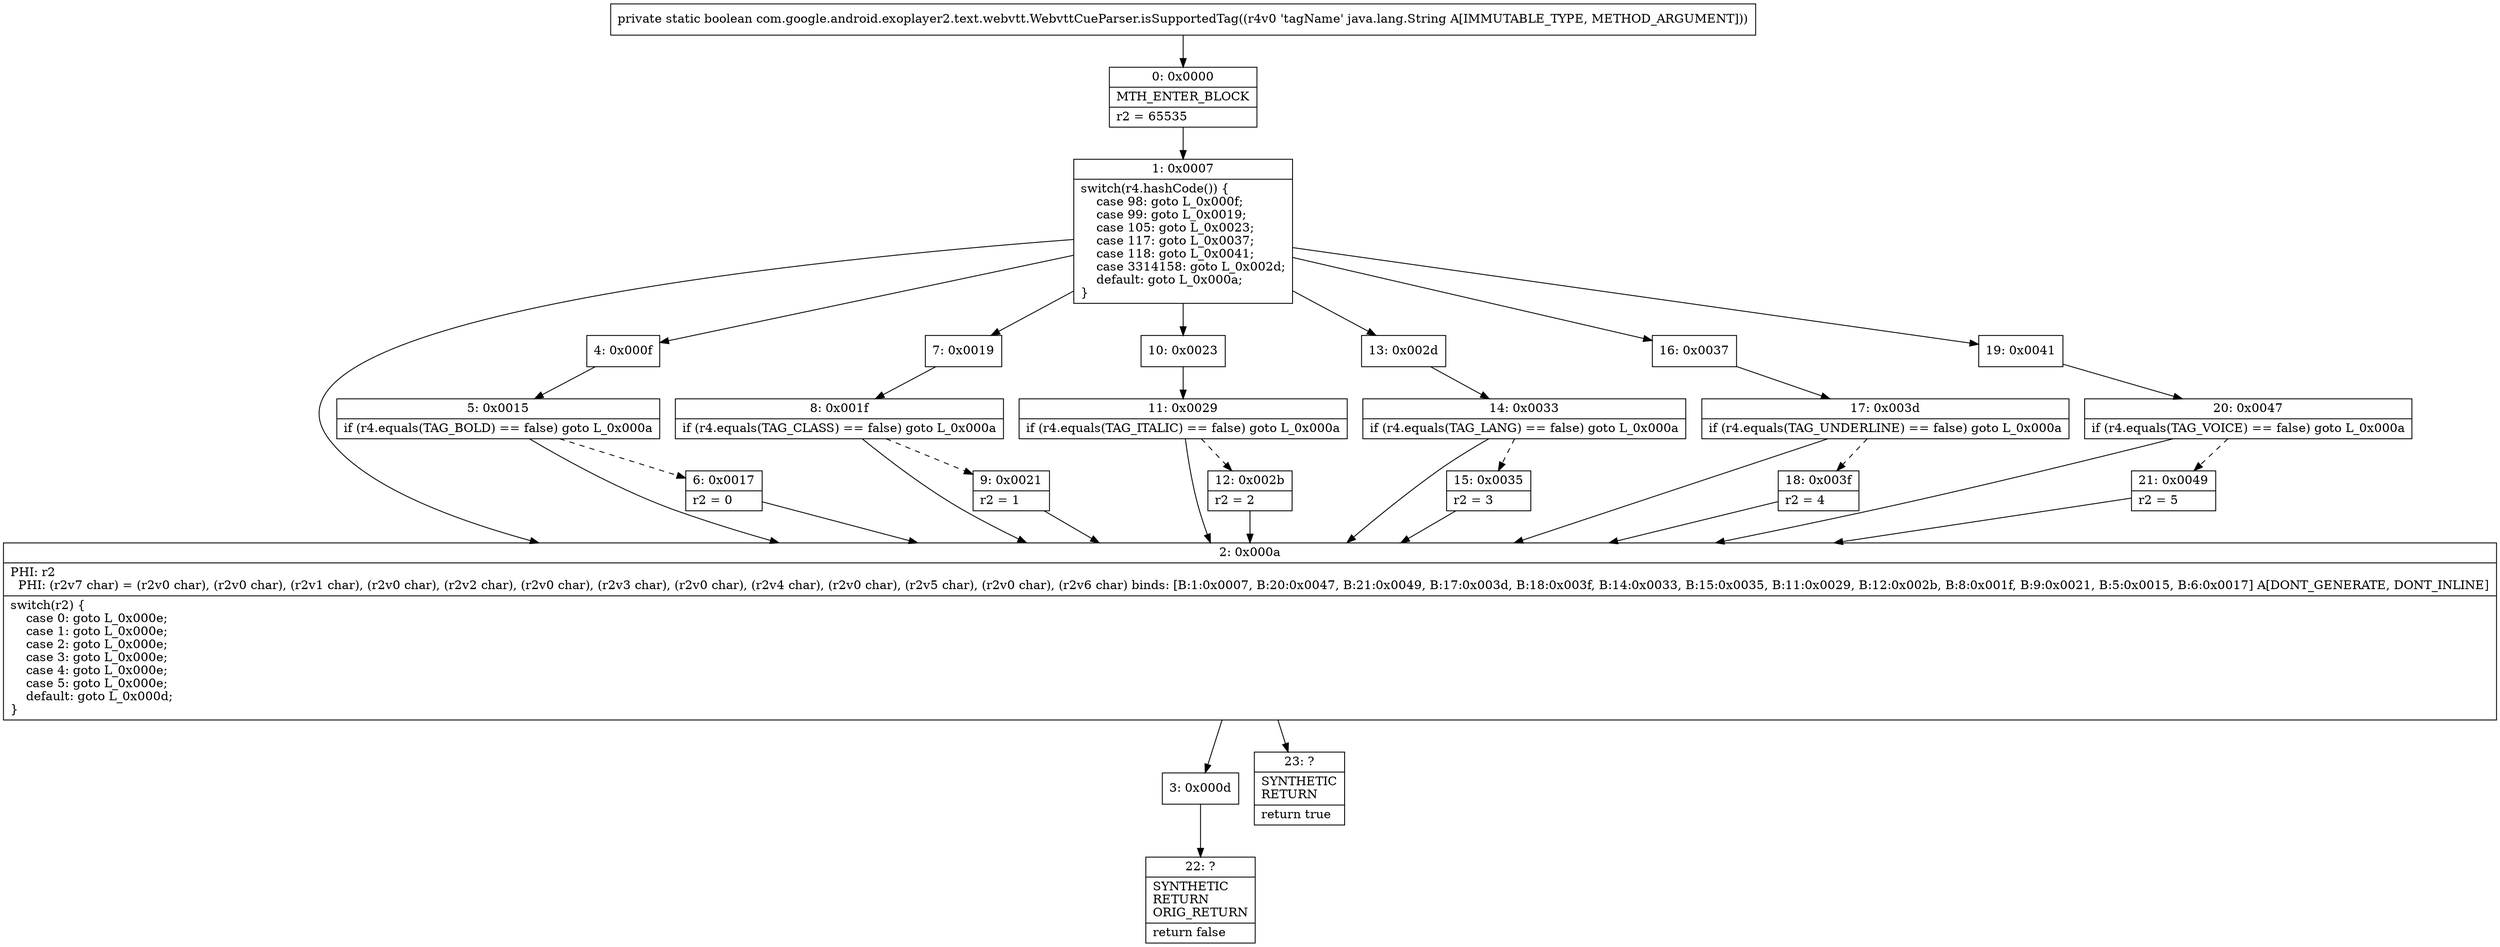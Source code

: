 digraph "CFG forcom.google.android.exoplayer2.text.webvtt.WebvttCueParser.isSupportedTag(Ljava\/lang\/String;)Z" {
Node_0 [shape=record,label="{0\:\ 0x0000|MTH_ENTER_BLOCK\l|r2 = 65535\l}"];
Node_1 [shape=record,label="{1\:\ 0x0007|switch(r4.hashCode()) \{\l    case 98: goto L_0x000f;\l    case 99: goto L_0x0019;\l    case 105: goto L_0x0023;\l    case 117: goto L_0x0037;\l    case 118: goto L_0x0041;\l    case 3314158: goto L_0x002d;\l    default: goto L_0x000a;\l\}\l}"];
Node_2 [shape=record,label="{2\:\ 0x000a|PHI: r2 \l  PHI: (r2v7 char) = (r2v0 char), (r2v0 char), (r2v1 char), (r2v0 char), (r2v2 char), (r2v0 char), (r2v3 char), (r2v0 char), (r2v4 char), (r2v0 char), (r2v5 char), (r2v0 char), (r2v6 char) binds: [B:1:0x0007, B:20:0x0047, B:21:0x0049, B:17:0x003d, B:18:0x003f, B:14:0x0033, B:15:0x0035, B:11:0x0029, B:12:0x002b, B:8:0x001f, B:9:0x0021, B:5:0x0015, B:6:0x0017] A[DONT_GENERATE, DONT_INLINE]\l|switch(r2) \{\l    case 0: goto L_0x000e;\l    case 1: goto L_0x000e;\l    case 2: goto L_0x000e;\l    case 3: goto L_0x000e;\l    case 4: goto L_0x000e;\l    case 5: goto L_0x000e;\l    default: goto L_0x000d;\l\}\l}"];
Node_3 [shape=record,label="{3\:\ 0x000d}"];
Node_4 [shape=record,label="{4\:\ 0x000f}"];
Node_5 [shape=record,label="{5\:\ 0x0015|if (r4.equals(TAG_BOLD) == false) goto L_0x000a\l}"];
Node_6 [shape=record,label="{6\:\ 0x0017|r2 = 0\l}"];
Node_7 [shape=record,label="{7\:\ 0x0019}"];
Node_8 [shape=record,label="{8\:\ 0x001f|if (r4.equals(TAG_CLASS) == false) goto L_0x000a\l}"];
Node_9 [shape=record,label="{9\:\ 0x0021|r2 = 1\l}"];
Node_10 [shape=record,label="{10\:\ 0x0023}"];
Node_11 [shape=record,label="{11\:\ 0x0029|if (r4.equals(TAG_ITALIC) == false) goto L_0x000a\l}"];
Node_12 [shape=record,label="{12\:\ 0x002b|r2 = 2\l}"];
Node_13 [shape=record,label="{13\:\ 0x002d}"];
Node_14 [shape=record,label="{14\:\ 0x0033|if (r4.equals(TAG_LANG) == false) goto L_0x000a\l}"];
Node_15 [shape=record,label="{15\:\ 0x0035|r2 = 3\l}"];
Node_16 [shape=record,label="{16\:\ 0x0037}"];
Node_17 [shape=record,label="{17\:\ 0x003d|if (r4.equals(TAG_UNDERLINE) == false) goto L_0x000a\l}"];
Node_18 [shape=record,label="{18\:\ 0x003f|r2 = 4\l}"];
Node_19 [shape=record,label="{19\:\ 0x0041}"];
Node_20 [shape=record,label="{20\:\ 0x0047|if (r4.equals(TAG_VOICE) == false) goto L_0x000a\l}"];
Node_21 [shape=record,label="{21\:\ 0x0049|r2 = 5\l}"];
Node_22 [shape=record,label="{22\:\ ?|SYNTHETIC\lRETURN\lORIG_RETURN\l|return false\l}"];
Node_23 [shape=record,label="{23\:\ ?|SYNTHETIC\lRETURN\l|return true\l}"];
MethodNode[shape=record,label="{private static boolean com.google.android.exoplayer2.text.webvtt.WebvttCueParser.isSupportedTag((r4v0 'tagName' java.lang.String A[IMMUTABLE_TYPE, METHOD_ARGUMENT])) }"];
MethodNode -> Node_0;
Node_0 -> Node_1;
Node_1 -> Node_2;
Node_1 -> Node_4;
Node_1 -> Node_7;
Node_1 -> Node_10;
Node_1 -> Node_13;
Node_1 -> Node_16;
Node_1 -> Node_19;
Node_2 -> Node_3;
Node_2 -> Node_23;
Node_3 -> Node_22;
Node_4 -> Node_5;
Node_5 -> Node_2;
Node_5 -> Node_6[style=dashed];
Node_6 -> Node_2;
Node_7 -> Node_8;
Node_8 -> Node_2;
Node_8 -> Node_9[style=dashed];
Node_9 -> Node_2;
Node_10 -> Node_11;
Node_11 -> Node_2;
Node_11 -> Node_12[style=dashed];
Node_12 -> Node_2;
Node_13 -> Node_14;
Node_14 -> Node_2;
Node_14 -> Node_15[style=dashed];
Node_15 -> Node_2;
Node_16 -> Node_17;
Node_17 -> Node_2;
Node_17 -> Node_18[style=dashed];
Node_18 -> Node_2;
Node_19 -> Node_20;
Node_20 -> Node_2;
Node_20 -> Node_21[style=dashed];
Node_21 -> Node_2;
}

